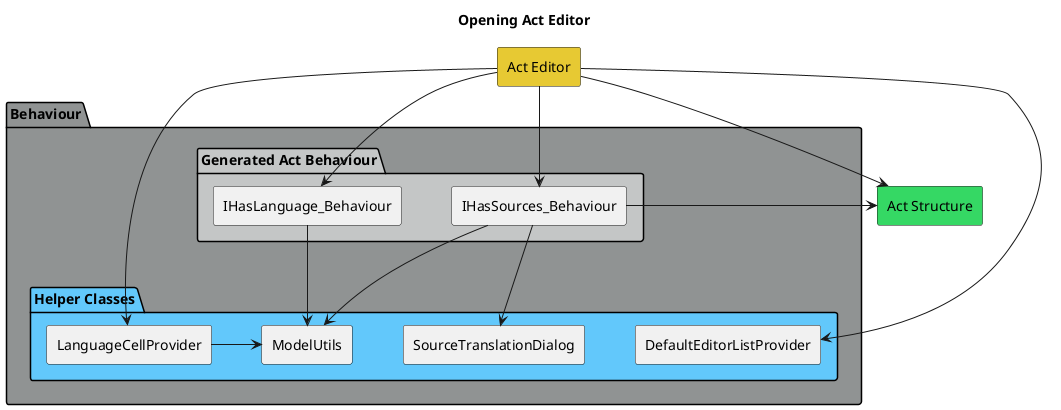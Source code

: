 @startuml Opening Act Editor
title Opening Act Editor
skinparam componentStyle rectangle

skinparam Ranksep 100
skinparam Nodesep 50

package Behaviour #909393{

    package "Generated Act Behaviour" #C4C6C6{
        component IHasLanguage_Behaviour
        component IHasSources_Behaviour
    }
    
    package "Helper Classes" #62C8FB{
        component ModelUtils
        component LanguageCellProvider
        component DefaultEditorListProvider
        component SourceTranslationDialog
    }
}


component "Act Editor" as actEditor #E7C933
component "Act Structure" as ActStruct #35D864

actEditor --> IHasLanguage_Behaviour
actEditor --> LanguageCellProvider
actEditor --> ActStruct
actEditor --> IHasSources_Behaviour
actEditor --> DefaultEditorListProvider
IHasLanguage_Behaviour --> ModelUtils
LanguageCellProvider -> ModelUtils
IHasSources_Behaviour --> ModelUtils
IHasSources_Behaviour -> ActStruct
IHasSources_Behaviour --> SourceTranslationDialog
@enduml